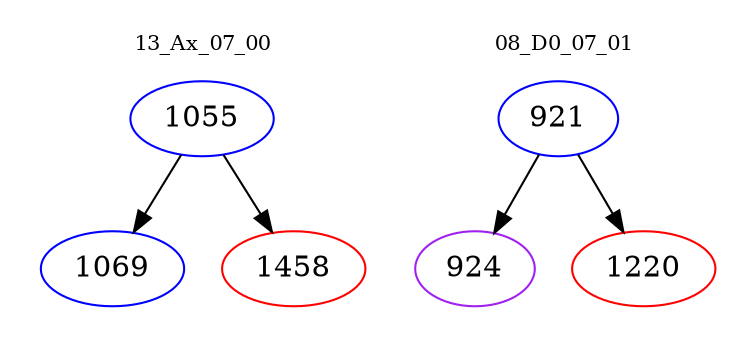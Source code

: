 digraph{
subgraph cluster_0 {
color = white
label = "13_Ax_07_00";
fontsize=10;
T0_1055 [label="1055", color="blue"]
T0_1055 -> T0_1069 [color="black"]
T0_1069 [label="1069", color="blue"]
T0_1055 -> T0_1458 [color="black"]
T0_1458 [label="1458", color="red"]
}
subgraph cluster_1 {
color = white
label = "08_D0_07_01";
fontsize=10;
T1_921 [label="921", color="blue"]
T1_921 -> T1_924 [color="black"]
T1_924 [label="924", color="purple"]
T1_921 -> T1_1220 [color="black"]
T1_1220 [label="1220", color="red"]
}
}
